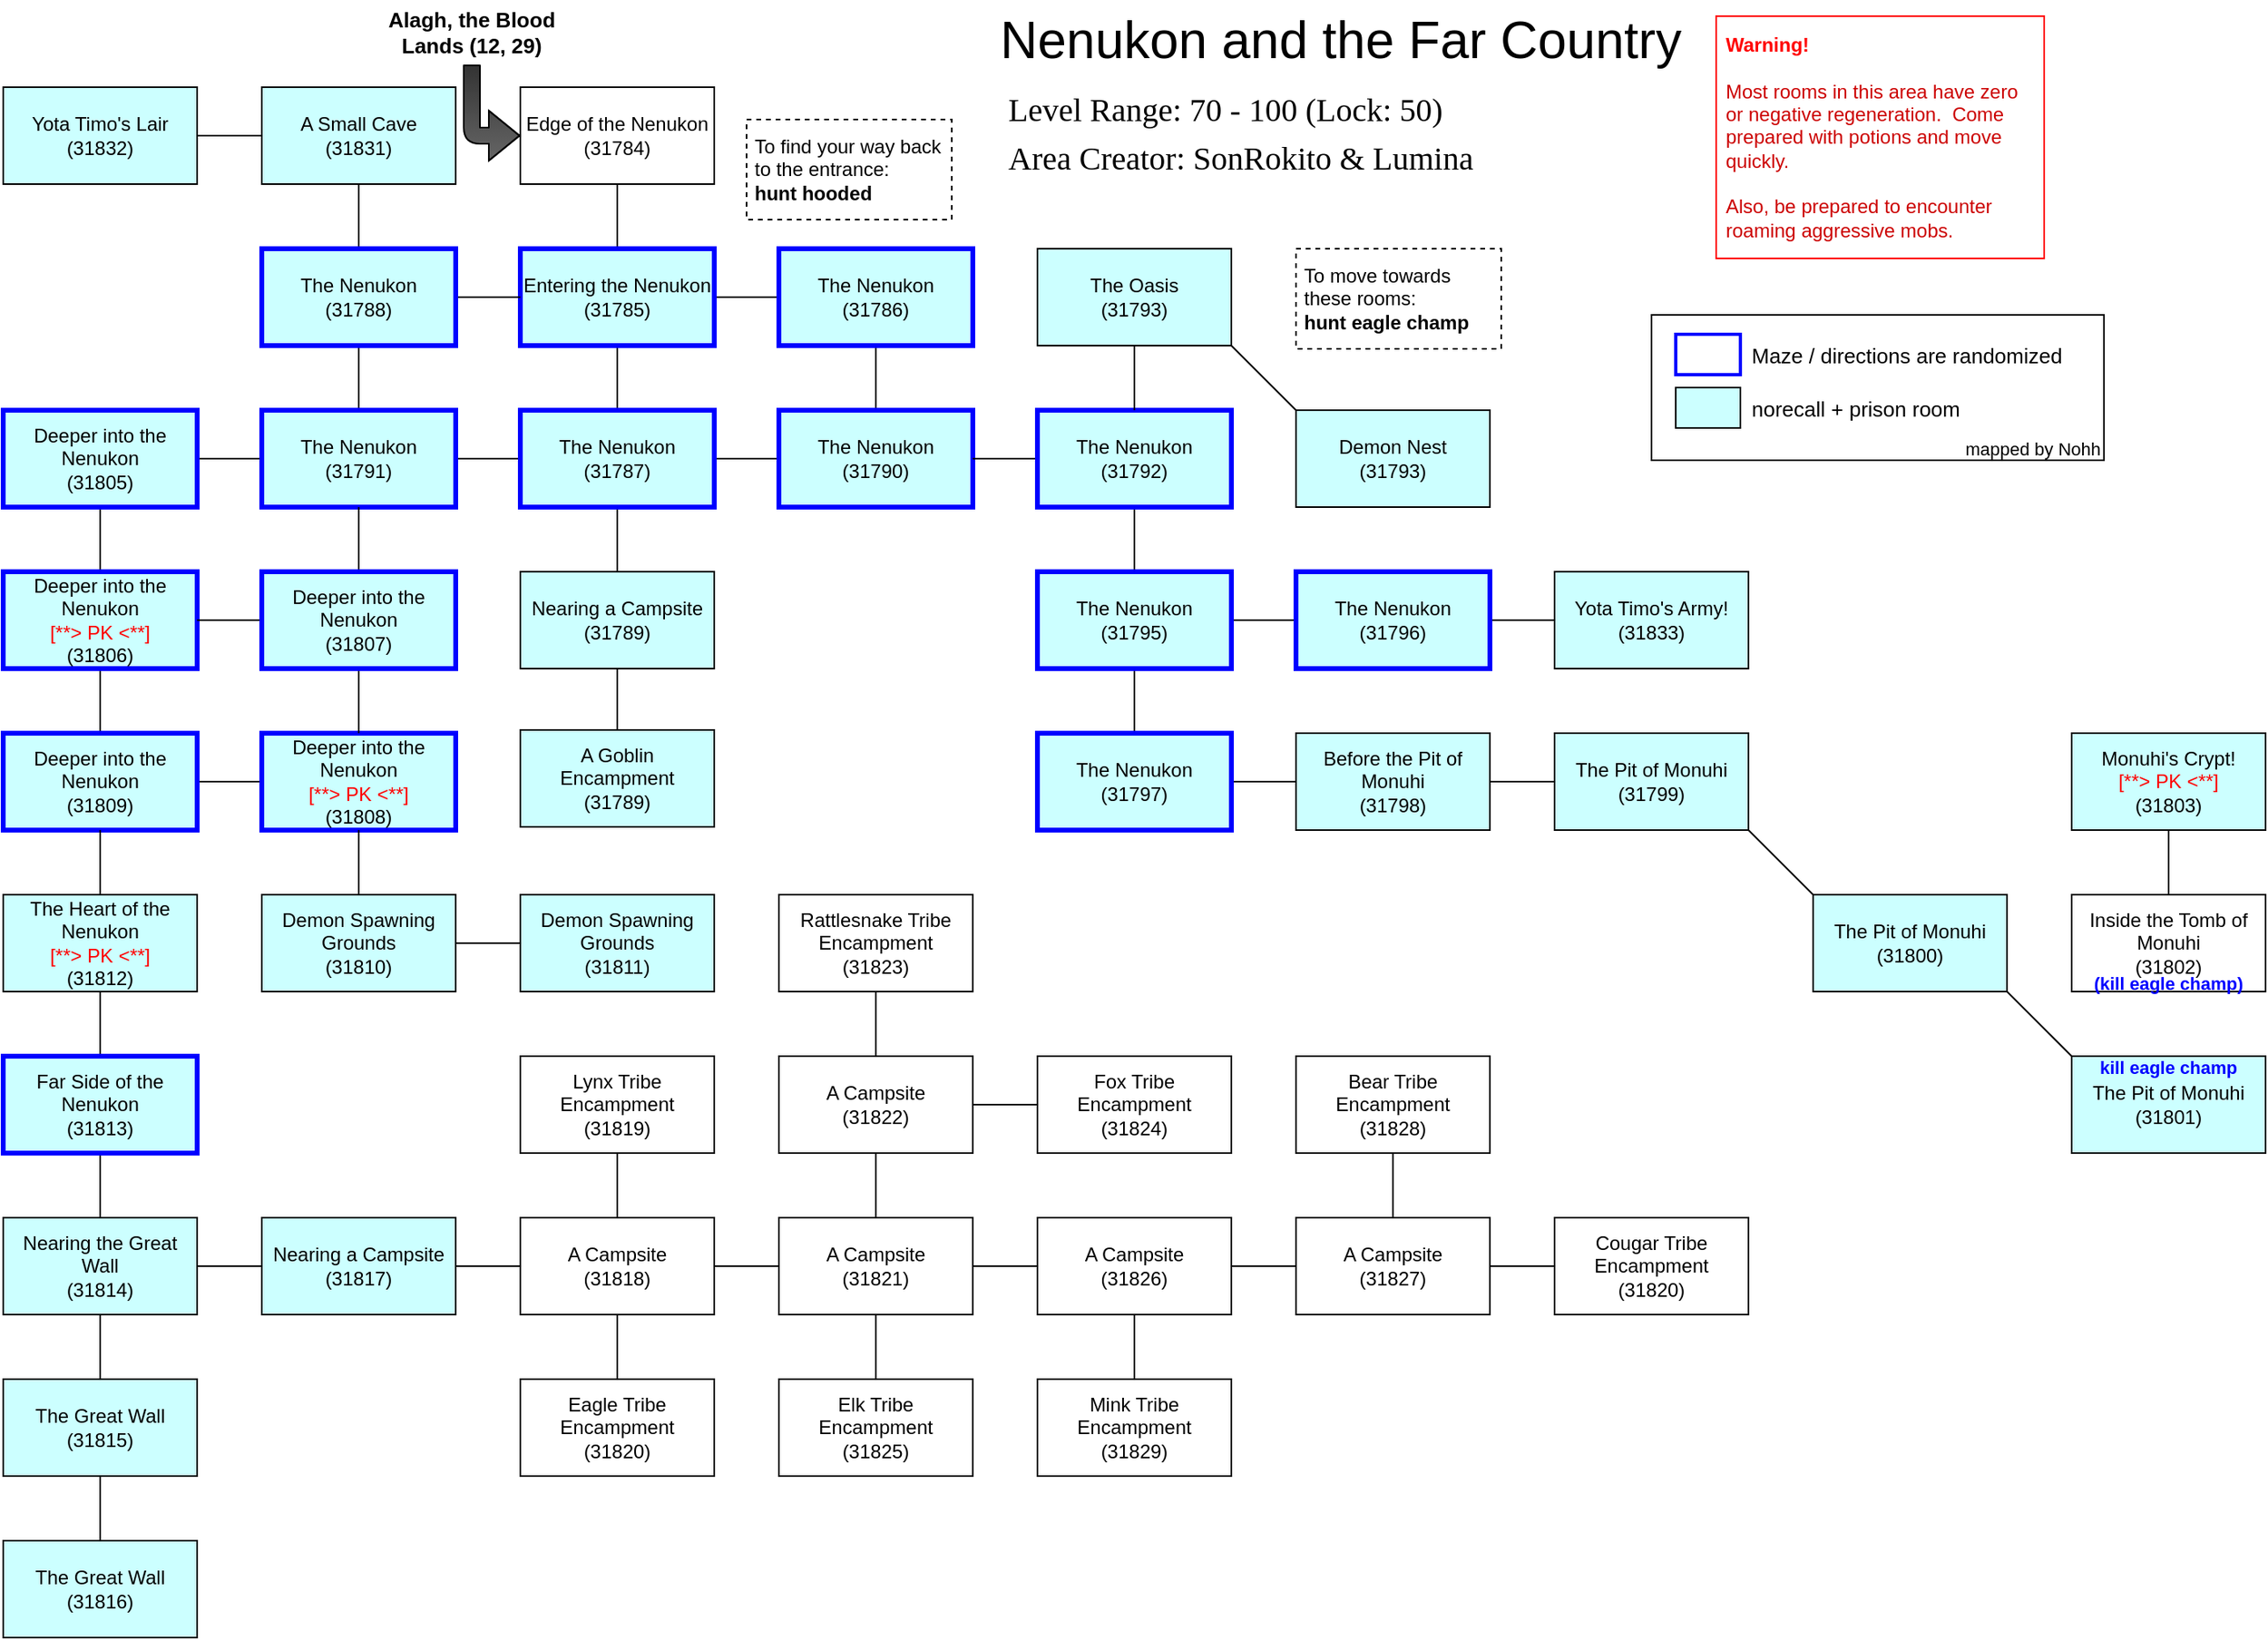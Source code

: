 <mxfile scale="1" border="10">
    <diagram id="r4j8OCH8LPA5-8JfiloW" name="Page-1">
        <mxGraphModel dx="1714" dy="1139" grid="1" gridSize="5" guides="1" tooltips="1" connect="1" arrows="1" fold="1" page="1" pageScale="1" pageWidth="1600" pageHeight="1200" background="#ffffff" math="0" shadow="0">
            <root>
                <mxCell id="0"/>
                <mxCell id="1" parent="0"/>
                <mxCell id="0A_by2eqg8Z_qzjbImg3-26" value="&lt;div style=&quot;font-size: 32px&quot;&gt;Nenukon and the Far Country&lt;/div&gt;" style="text;html=1;strokeColor=none;fillColor=none;align=left;verticalAlign=middle;whiteSpace=wrap;rounded=0;fontSize=32;fontColor=#000000;" parent="1" vertex="1">
                    <mxGeometry x="635" y="15" width="430" height="30" as="geometry"/>
                </mxCell>
                <UserObject label="Edge of the Nenukon&lt;br&gt;(%room%)" placeholders="1" room="31784" healrate="100" manarate="100" tags="nomobs prison nosummon" id="18">
                    <mxCell style="rounded=0;whiteSpace=wrap;html=1;strokeColor=#000000;fillColor=#FFFFFF;" parent="1" vertex="1">
                        <mxGeometry x="340" y="59" width="120" height="60" as="geometry"/>
                    </mxCell>
                </UserObject>
                <mxCell id="205" value="&lt;font style=&quot;font-size: 20px&quot; face=&quot;Tahoma&quot;&gt;Level Range: 70 - 100 (Lock: 50)&lt;/font&gt;" style="text;html=1;strokeColor=none;fillColor=none;align=left;verticalAlign=middle;whiteSpace=wrap;rounded=0;" parent="1" vertex="1">
                    <mxGeometry x="640" y="62" width="364" height="20" as="geometry"/>
                </mxCell>
                <mxCell id="206" value="&lt;font style=&quot;font-size: 20px&quot; face=&quot;Tahoma&quot;&gt;Area Creator: SonRokito &amp;amp; Lumina&lt;/font&gt;" style="text;html=1;strokeColor=none;fillColor=none;align=left;verticalAlign=middle;whiteSpace=wrap;rounded=0;" parent="1" vertex="1">
                    <mxGeometry x="640" y="92" width="416" height="20" as="geometry"/>
                </mxCell>
                <mxCell id="214" value="&lt;b&gt;&lt;font style=&quot;font-size: 13px&quot;&gt;Alagh, the Blood Lands (12, 29)&lt;/font&gt;&lt;/b&gt;" style="text;html=1;strokeColor=none;fillColor=none;align=center;verticalAlign=middle;whiteSpace=wrap;rounded=0;" parent="1" vertex="1">
                    <mxGeometry x="255" y="5" width="110" height="40" as="geometry"/>
                </mxCell>
                <mxCell id="215" value="" style="endArrow=classic;html=1;exitX=0.5;exitY=1;exitDx=0;exitDy=0;entryX=0;entryY=0.5;entryDx=0;entryDy=0;shape=flexArrow;fillColor=#333333;gradientColor=#666666;edgeStyle=elbowEdgeStyle;" parent="1" source="214" target="18" edge="1">
                    <mxGeometry width="50" height="50" relative="1" as="geometry">
                        <mxPoint x="685" y="444" as="sourcePoint"/>
                        <mxPoint x="735" y="394" as="targetPoint"/>
                        <Array as="points">
                            <mxPoint x="310" y="49"/>
                            <mxPoint x="315" y="44"/>
                        </Array>
                    </mxGeometry>
                </mxCell>
                <mxCell id="288" value="" style="edgeStyle=none;rounded=0;orthogonalLoop=1;jettySize=auto;html=1;endArrow=none;endFill=0;" parent="1" source="256" target="269" edge="1">
                    <mxGeometry relative="1" as="geometry"/>
                </mxCell>
                <mxCell id="289" value="" style="edgeStyle=none;rounded=0;orthogonalLoop=1;jettySize=auto;html=1;endArrow=none;endFill=0;" parent="1" source="256" target="257" edge="1">
                    <mxGeometry relative="1" as="geometry"/>
                </mxCell>
                <mxCell id="368" style="edgeStyle=none;rounded=0;orthogonalLoop=1;jettySize=auto;html=1;exitX=0.5;exitY=0;exitDx=0;exitDy=0;entryX=0.5;entryY=1;entryDx=0;entryDy=0;endArrow=none;endFill=0;" parent="1" source="256" target="18" edge="1">
                    <mxGeometry relative="1" as="geometry"/>
                </mxCell>
                <UserObject label="Entering the Nenukon&lt;br&gt;(%room%)" placeholders="1" room="31785" healrate="50" manarate="50" tags="norecall prison" id="256">
                    <mxCell style="rounded=0;whiteSpace=wrap;html=1;fillColor=#CCFFFF;strokeColor=#0000FF;strokeWidth=3;" parent="1" vertex="1">
                        <mxGeometry x="340" y="159" width="120" height="60" as="geometry"/>
                    </mxCell>
                </UserObject>
                <mxCell id="265" style="edgeStyle=none;rounded=0;orthogonalLoop=1;jettySize=auto;html=1;exitX=0;exitY=0.5;exitDx=0;exitDy=0;endArrow=none;endFill=0;entryX=1;entryY=0.5;entryDx=0;entryDy=0;" parent="1" source="257" target="304" edge="1">
                    <mxGeometry relative="1" as="geometry">
                        <mxPoint x="600" y="139" as="targetPoint"/>
                    </mxGeometry>
                </mxCell>
                <mxCell id="266" style="edgeStyle=none;rounded=0;orthogonalLoop=1;jettySize=auto;html=1;exitX=0.5;exitY=1;exitDx=0;exitDy=0;endArrow=none;endFill=0;entryX=0.5;entryY=0;entryDx=0;entryDy=0;" parent="1" source="257" target="262" edge="1">
                    <mxGeometry relative="1" as="geometry">
                        <mxPoint x="680" y="189" as="targetPoint"/>
                    </mxGeometry>
                </mxCell>
                <mxCell id="267" style="edgeStyle=none;rounded=0;orthogonalLoop=1;jettySize=auto;html=1;exitX=1;exitY=0.5;exitDx=0;exitDy=0;endArrow=none;endFill=0;entryX=1;entryY=0.5;entryDx=0;entryDy=0;" parent="1" source="257" target="272" edge="1">
                    <mxGeometry relative="1" as="geometry">
                        <mxPoint x="600" y="239" as="targetPoint"/>
                    </mxGeometry>
                </mxCell>
                <UserObject label="The Nenukon&lt;br&gt;(%room%)" placeholders="1" room="31787" healrate="-25" manarate="-25" tags="norecall prison" id="257">
                    <mxCell style="rounded=0;whiteSpace=wrap;html=1;align=center;strokeColor=#0000FF;strokeWidth=3;fillColor=#CCFFFF;" parent="1" vertex="1">
                        <mxGeometry x="340" y="259" width="120" height="60" as="geometry"/>
                    </mxCell>
                </UserObject>
                <mxCell id="264" style="edgeStyle=none;rounded=0;orthogonalLoop=1;jettySize=auto;html=1;exitX=0.5;exitY=1;exitDx=0;exitDy=0;entryX=0.5;entryY=0;entryDx=0;entryDy=0;endArrow=none;endFill=0;" parent="1" source="262" target="263" edge="1">
                    <mxGeometry relative="1" as="geometry"/>
                </mxCell>
                <UserObject label="Nearing a Campsite&lt;br&gt;(%room%)" placeholders="1" room="31789" healrate="50" manarate="50" tags="norecall prison" id="262">
                    <mxCell style="rounded=0;whiteSpace=wrap;html=1;align=center;fillColor=#CCFFFF;" parent="1" vertex="1">
                        <mxGeometry x="340" y="359" width="120" height="60" as="geometry"/>
                    </mxCell>
                </UserObject>
                <UserObject label="A Goblin Encampment&lt;br&gt;(%room%)" placeholders="1" room="31789" healrate="100" manarate="100" tags="norecall prison" id="263">
                    <mxCell style="rounded=0;whiteSpace=wrap;html=1;align=center;strokeWidth=1;fillColor=#CCFFFF;" parent="1" vertex="1">
                        <mxGeometry x="340" y="457" width="120" height="60" as="geometry"/>
                    </mxCell>
                </UserObject>
                <mxCell id="287" value="" style="edgeStyle=none;rounded=0;orthogonalLoop=1;jettySize=auto;html=1;endArrow=none;endFill=0;" parent="1" source="269" target="272" edge="1">
                    <mxGeometry relative="1" as="geometry"/>
                </mxCell>
                <UserObject label="The Nenukon&lt;br&gt;(%room%)" placeholders="1" room="31786" healrate="-25" manarate="-25" tags="norecall prison" id="269">
                    <mxCell style="rounded=0;whiteSpace=wrap;html=1;align=center;strokeColor=#0000FF;strokeWidth=3;fillColor=#CCFFFF;" parent="1" vertex="1">
                        <mxGeometry x="500" y="159" width="120" height="60" as="geometry"/>
                    </mxCell>
                </UserObject>
                <UserObject label="The Nenukon&lt;br&gt;(%room%)" placeholders="1" room="31790" healrate="-25" manarate="-25" tags="norecall prison" id="272">
                    <mxCell style="rounded=0;whiteSpace=wrap;html=1;align=center;strokeColor=#0000FF;strokeWidth=3;fillColor=#CCFFFF;" parent="1" vertex="1">
                        <mxGeometry x="500" y="259" width="120" height="60" as="geometry"/>
                    </mxCell>
                </UserObject>
                <mxCell id="279" style="edgeStyle=none;rounded=0;orthogonalLoop=1;jettySize=auto;html=1;exitX=0.5;exitY=1;exitDx=0;exitDy=0;endArrow=none;endFill=0;entryX=0.5;entryY=0;entryDx=0;entryDy=0;" parent="1" source="276" target="284" edge="1">
                    <mxGeometry relative="1" as="geometry">
                        <mxPoint x="790" y="409" as="targetPoint"/>
                    </mxGeometry>
                </mxCell>
                <mxCell id="286" value="" style="edgeStyle=none;rounded=0;orthogonalLoop=1;jettySize=auto;html=1;endArrow=none;endFill=0;" parent="1" source="276" target="272" edge="1">
                    <mxGeometry relative="1" as="geometry"/>
                </mxCell>
                <UserObject label="The Nenukon&lt;br&gt;(%room%)" placeholders="1" room="31792" healrate="-25" manarate="-25" tags="norecall prison" id="276">
                    <mxCell style="rounded=0;whiteSpace=wrap;html=1;align=center;strokeColor=#0000FF;strokeWidth=3;fillColor=#CCFFFF;" parent="1" vertex="1">
                        <mxGeometry x="660" y="259" width="120" height="60" as="geometry"/>
                    </mxCell>
                </UserObject>
                <mxCell id="281" style="edgeStyle=none;rounded=0;orthogonalLoop=1;jettySize=auto;html=1;exitX=0.5;exitY=1;exitDx=0;exitDy=0;entryX=0.5;entryY=0;entryDx=0;entryDy=0;endArrow=none;endFill=0;" parent="1" source="280" target="276" edge="1">
                    <mxGeometry relative="1" as="geometry"/>
                </mxCell>
                <mxCell id="282" style="edgeStyle=none;rounded=0;orthogonalLoop=1;jettySize=auto;html=1;exitX=1;exitY=1;exitDx=0;exitDy=0;endArrow=none;endFill=0;entryX=0;entryY=0;entryDx=0;entryDy=0;" parent="1" source="280" target="283" edge="1">
                    <mxGeometry relative="1" as="geometry">
                        <mxPoint x="820" y="379" as="targetPoint"/>
                    </mxGeometry>
                </mxCell>
                <UserObject label="The Oasis&lt;br&gt;(%room%)" placeholders="1" room="31793" healrate="50" manarate="50" tags="norecall prison" id="280">
                    <mxCell style="rounded=0;whiteSpace=wrap;html=1;align=center;fillColor=#CCFFFF;" parent="1" vertex="1">
                        <mxGeometry x="660" y="159" width="120" height="60" as="geometry"/>
                    </mxCell>
                </UserObject>
                <UserObject label="Demon Nest&lt;br&gt;(%room%)" placeholders="1" room="31793" healrate="0" manarate="0" tags="norecall prison" id="283">
                    <mxCell style="rounded=0;whiteSpace=wrap;html=1;align=center;fillColor=#CCFFFF;" parent="1" vertex="1">
                        <mxGeometry x="820" y="259" width="120" height="60" as="geometry"/>
                    </mxCell>
                </UserObject>
                <mxCell id="291" value="" style="edgeStyle=none;rounded=0;orthogonalLoop=1;jettySize=auto;html=1;endArrow=none;endFill=0;" parent="1" source="284" target="290" edge="1">
                    <mxGeometry relative="1" as="geometry"/>
                </mxCell>
                <mxCell id="370" style="edgeStyle=none;rounded=0;orthogonalLoop=1;jettySize=auto;html=1;exitX=1;exitY=0.5;exitDx=0;exitDy=0;entryX=0;entryY=0.5;entryDx=0;entryDy=0;endArrow=none;endFill=0;" parent="1" source="284" target="369" edge="1">
                    <mxGeometry relative="1" as="geometry"/>
                </mxCell>
                <UserObject label="The Nenukon&lt;br&gt;(%room%)" placeholders="1" room="31795" healrate="-25" manarate="-25" tags="norecall prison" id="284">
                    <mxCell style="rounded=0;whiteSpace=wrap;html=1;align=center;strokeColor=#0000FF;strokeWidth=3;fillColor=#CCFFFF;" parent="1" vertex="1">
                        <mxGeometry x="660" y="359" width="120" height="60" as="geometry"/>
                    </mxCell>
                </UserObject>
                <mxCell id="293" value="" style="edgeStyle=none;rounded=0;orthogonalLoop=1;jettySize=auto;html=1;endArrow=none;endFill=0;" parent="1" source="290" target="292" edge="1">
                    <mxGeometry relative="1" as="geometry"/>
                </mxCell>
                <UserObject label="The Nenukon&lt;br&gt;(%room%)" placeholders="1" room="31797" healrate="-25" manarate="-25" tags="norecall prison" id="290">
                    <mxCell style="rounded=0;whiteSpace=wrap;html=1;align=center;strokeColor=#0000FF;strokeWidth=3;fillColor=#CCFFFF;" parent="1" vertex="1">
                        <mxGeometry x="660" y="459" width="120" height="60" as="geometry"/>
                    </mxCell>
                </UserObject>
                <mxCell id="295" style="edgeStyle=none;rounded=0;orthogonalLoop=1;jettySize=auto;html=1;exitX=1;exitY=0.5;exitDx=0;exitDy=0;entryX=0;entryY=0.5;entryDx=0;entryDy=0;endArrow=none;endFill=0;" parent="1" source="292" target="294" edge="1">
                    <mxGeometry relative="1" as="geometry"/>
                </mxCell>
                <UserObject label="Before the Pit of Monuhi&lt;br&gt;(%room%)" placeholders="1" room="31798" healrate="0" manarate="0" tags="norecall prison" id="292">
                    <mxCell style="rounded=0;whiteSpace=wrap;html=1;align=center;fillColor=#CCFFFF;" parent="1" vertex="1">
                        <mxGeometry x="820" y="459" width="120" height="60" as="geometry"/>
                    </mxCell>
                </UserObject>
                <mxCell id="298" style="edgeStyle=none;rounded=0;orthogonalLoop=1;jettySize=auto;html=1;exitX=1;exitY=1;exitDx=0;exitDy=0;entryX=0;entryY=0;entryDx=0;entryDy=0;endArrow=none;endFill=0;" parent="1" source="294" target="297" edge="1">
                    <mxGeometry relative="1" as="geometry">
                        <mxPoint x="1135" y="639" as="targetPoint"/>
                    </mxGeometry>
                </mxCell>
                <UserObject label="The Pit of Monuhi&lt;br&gt;(%room%)" placeholders="1" room="31799" healrate="100" manarate="100" tags="norecall prison" id="294">
                    <mxCell style="rounded=0;whiteSpace=wrap;html=1;align=center;fillColor=#CCFFFF;" parent="1" vertex="1">
                        <mxGeometry x="980" y="459" width="120" height="60" as="geometry"/>
                    </mxCell>
                </UserObject>
                <mxCell id="300" style="edgeStyle=none;rounded=0;orthogonalLoop=1;jettySize=auto;html=1;exitX=1;exitY=1;exitDx=0;exitDy=0;entryX=0;entryY=0;entryDx=0;entryDy=0;endArrow=none;endFill=0;" parent="1" source="297" target="299" edge="1">
                    <mxGeometry relative="1" as="geometry">
                        <mxPoint x="1135" y="699" as="sourcePoint"/>
                    </mxGeometry>
                </mxCell>
                <UserObject label="The Pit of Monuhi&lt;br&gt;(%room%)" placeholders="1" room="31800" healrate="0" manarate="0" tags="norecall prison" id="297">
                    <mxCell style="rounded=0;whiteSpace=wrap;html=1;align=center;fillColor=#CCFFFF;" parent="1" vertex="1">
                        <mxGeometry x="1140" y="559" width="120" height="60" as="geometry"/>
                    </mxCell>
                </UserObject>
                <mxCell id="303" style="edgeStyle=none;rounded=0;orthogonalLoop=1;jettySize=auto;html=1;exitX=0.5;exitY=0;exitDx=0;exitDy=0;entryX=0.5;entryY=1;entryDx=0;entryDy=0;endArrow=none;endFill=0;" parent="1" source="301" target="302" edge="1">
                    <mxGeometry relative="1" as="geometry"/>
                </mxCell>
                <UserObject label="Monuhi's Crypt!&lt;br&gt;&lt;font color=&quot;#ff0000&quot;&gt;[**&amp;gt; PK &amp;lt;**]&lt;br&gt;&lt;/font&gt;(%room%)&lt;font color=&quot;#ff0000&quot;&gt;&lt;br&gt;&lt;/font&gt;" placeholders="1" room="31803" healrate="-100" manarate="-100" tags="norecall prison pk" id="302">
                    <mxCell style="rounded=0;whiteSpace=wrap;html=1;align=center;fillColor=#CCFFFF;" parent="1" vertex="1">
                        <mxGeometry x="1300" y="459" width="120" height="60" as="geometry"/>
                    </mxCell>
                </UserObject>
                <mxCell id="306" style="edgeStyle=none;rounded=0;orthogonalLoop=1;jettySize=auto;html=1;exitX=0.5;exitY=0;exitDx=0;exitDy=0;entryX=0.5;entryY=1;entryDx=0;entryDy=0;endArrow=none;endFill=0;" parent="1" source="304" target="305" edge="1">
                    <mxGeometry relative="1" as="geometry"/>
                </mxCell>
                <mxCell id="313" style="edgeStyle=none;rounded=0;orthogonalLoop=1;jettySize=auto;html=1;exitX=0;exitY=0.5;exitDx=0;exitDy=0;entryX=1;entryY=0.5;entryDx=0;entryDy=0;endArrow=none;endFill=0;" parent="1" source="304" target="312" edge="1">
                    <mxGeometry relative="1" as="geometry"/>
                </mxCell>
                <UserObject label="The Nenukon&lt;br&gt;(%room%)" placeholders="1" room="31791" healrate="-25" manarate="-25" tags="norecall prison" id="304">
                    <mxCell style="rounded=0;whiteSpace=wrap;html=1;align=center;strokeColor=#0000FF;strokeWidth=3;fillColor=#CCFFFF;" parent="1" vertex="1">
                        <mxGeometry x="180" y="259" width="120" height="60" as="geometry"/>
                    </mxCell>
                </UserObject>
                <mxCell id="308" style="edgeStyle=none;rounded=0;orthogonalLoop=1;jettySize=auto;html=1;exitX=1;exitY=0.5;exitDx=0;exitDy=0;entryX=0;entryY=0.5;entryDx=0;entryDy=0;endArrow=none;endFill=0;" parent="1" source="305" target="256" edge="1">
                    <mxGeometry relative="1" as="geometry"/>
                </mxCell>
                <mxCell id="309" style="edgeStyle=none;rounded=0;orthogonalLoop=1;jettySize=auto;html=1;exitX=0.5;exitY=0;exitDx=0;exitDy=0;entryX=0.5;entryY=1;entryDx=0;entryDy=0;endArrow=none;endFill=0;" parent="1" source="305" target="307" edge="1">
                    <mxGeometry relative="1" as="geometry"/>
                </mxCell>
                <UserObject label="The Nenukon&lt;br&gt;(%room%)" placeholders="1" room="31788" healrate="-25" manarate="-25" tags="norecall prison" id="305">
                    <mxCell style="rounded=0;whiteSpace=wrap;html=1;align=center;strokeColor=#0000FF;strokeWidth=3;fillColor=#CCFFFF;" parent="1" vertex="1">
                        <mxGeometry x="180" y="159" width="120" height="60" as="geometry"/>
                    </mxCell>
                </UserObject>
                <UserObject label="A Small Cave&lt;br&gt;(%room%)" room="31831" healrate="50" manarate="50" tags="norecall prison" placeholders="1" id="307">
                    <mxCell style="rounded=0;whiteSpace=wrap;html=1;align=center;fillColor=#CCFFFF;" parent="1" vertex="1">
                        <mxGeometry x="180" y="59" width="120" height="60" as="geometry"/>
                    </mxCell>
                </UserObject>
                <mxCell id="311" style="edgeStyle=none;rounded=0;orthogonalLoop=1;jettySize=auto;html=1;exitX=1;exitY=0.5;exitDx=0;exitDy=0;entryX=0;entryY=0.5;entryDx=0;entryDy=0;endArrow=none;endFill=0;" parent="1" source="310" target="307" edge="1">
                    <mxGeometry relative="1" as="geometry"/>
                </mxCell>
                <UserObject label="Yota Timo's Lair&lt;br&gt;(%room%)" placeholders="1" room="31832" healrate="0" manarate="0" tags="norecall prison" id="310">
                    <mxCell style="rounded=0;whiteSpace=wrap;html=1;align=center;strokeWidth=1;fillColor=#CCFFFF;" parent="1" vertex="1">
                        <mxGeometry x="20" y="59" width="120" height="60" as="geometry"/>
                    </mxCell>
                </UserObject>
                <mxCell id="315" style="edgeStyle=none;rounded=0;orthogonalLoop=1;jettySize=auto;html=1;exitX=0.5;exitY=1;exitDx=0;exitDy=0;entryX=0.5;entryY=0;entryDx=0;entryDy=0;endArrow=none;endFill=0;" parent="1" source="312" target="314" edge="1">
                    <mxGeometry relative="1" as="geometry"/>
                </mxCell>
                <UserObject label="Deeper into the Nenukon&lt;br&gt;(%room%)" placeholders="1" room="31805" healrate="-40" manarate="-40" tags="norecall prison" id="312">
                    <mxCell style="rounded=0;whiteSpace=wrap;html=1;strokeWidth=3;align=center;strokeColor=#0000FF;fillColor=#CCFFFF;" parent="1" vertex="1">
                        <mxGeometry x="20" y="259" width="120" height="60" as="geometry"/>
                    </mxCell>
                </UserObject>
                <mxCell id="317" style="edgeStyle=none;rounded=0;orthogonalLoop=1;jettySize=auto;html=1;exitX=0.5;exitY=1;exitDx=0;exitDy=0;entryX=0.5;entryY=0;entryDx=0;entryDy=0;endArrow=none;endFill=0;" parent="1" source="314" target="316" edge="1">
                    <mxGeometry relative="1" as="geometry"/>
                </mxCell>
                <UserObject label="Deeper into the Nenukon&lt;br&gt;&lt;font color=&quot;#ff0000&quot;&gt;[**&amp;gt; PK &amp;lt;**]&lt;br&gt;&lt;/font&gt;(%room%)&lt;font color=&quot;#ff0000&quot;&gt;&lt;br&gt;&lt;/font&gt;" placeholders="1" room="31806" healrate="-40" manarate="-40" tags="norecall prison pk" id="314">
                    <mxCell style="rounded=0;whiteSpace=wrap;html=1;strokeWidth=3;align=center;strokeColor=#0000FF;fillColor=#CCFFFF;" parent="1" vertex="1">
                        <mxGeometry x="20" y="359" width="120" height="60" as="geometry"/>
                    </mxCell>
                </UserObject>
                <mxCell id="319" style="edgeStyle=none;rounded=0;orthogonalLoop=1;jettySize=auto;html=1;exitX=1;exitY=0.5;exitDx=0;exitDy=0;entryX=0;entryY=0.5;entryDx=0;entryDy=0;endArrow=none;endFill=0;" parent="1" source="316" target="318" edge="1">
                    <mxGeometry relative="1" as="geometry"/>
                </mxCell>
                <UserObject label="Deeper into the Nenukon&lt;br&gt;(%room%)" placeholders="1" room="31809" healrate="-40" manarate="-40" tags="norecall prison" id="316">
                    <mxCell style="rounded=0;whiteSpace=wrap;html=1;strokeWidth=3;align=center;strokeColor=#0000FF;fillColor=#CCFFFF;" parent="1" vertex="1">
                        <mxGeometry x="20" y="459" width="120" height="60" as="geometry"/>
                    </mxCell>
                </UserObject>
                <UserObject label="Deeper into the Nenukon&lt;br&gt;&lt;font color=&quot;#ff0000&quot;&gt;[**&amp;gt; PK &amp;lt;**]&lt;br&gt;&lt;/font&gt;(%room%)&lt;font color=&quot;#ff0000&quot;&gt;&lt;br&gt;&lt;/font&gt;" placeholders="1" room="31808" healrate="-40" manarate="-40" tags="norecall prison pk" id="318">
                    <mxCell style="rounded=0;whiteSpace=wrap;html=1;strokeWidth=3;align=center;strokeColor=#0000FF;fillColor=#CCFFFF;" parent="1" vertex="1">
                        <mxGeometry x="180" y="459" width="120" height="60" as="geometry"/>
                    </mxCell>
                </UserObject>
                <mxCell id="322" style="edgeStyle=none;rounded=0;orthogonalLoop=1;jettySize=auto;html=1;exitX=1;exitY=0.5;exitDx=0;exitDy=0;entryX=0;entryY=0.5;entryDx=0;entryDy=0;endArrow=none;endFill=0;" parent="1" source="320" target="321" edge="1">
                    <mxGeometry relative="1" as="geometry"/>
                </mxCell>
                <mxCell id="323" style="edgeStyle=none;rounded=0;orthogonalLoop=1;jettySize=auto;html=1;exitX=0.5;exitY=0;exitDx=0;exitDy=0;entryX=0.5;entryY=1;entryDx=0;entryDy=0;endArrow=none;endFill=0;" parent="1" source="320" target="318" edge="1">
                    <mxGeometry relative="1" as="geometry"/>
                </mxCell>
                <UserObject label="Demon Spawning Grounds&lt;br&gt;(%room%)" placeholders="1" room="31810" healrate="0" manarate="0" tags="norecall prison" id="320">
                    <mxCell style="rounded=0;whiteSpace=wrap;html=1;strokeColor=#000000;strokeWidth=1;align=center;fillColor=#CCFFFF;" parent="1" vertex="1">
                        <mxGeometry x="180" y="559" width="120" height="60" as="geometry"/>
                    </mxCell>
                </UserObject>
                <UserObject label="Demon Spawning Grounds&lt;br&gt;(%room%)" placeholders="1" room="31811" healrate="0" manarate="0" tags="norecall prison" id="321">
                    <mxCell style="rounded=0;whiteSpace=wrap;html=1;strokeColor=#000000;strokeWidth=1;align=center;fillColor=#CCFFFF;" parent="1" vertex="1">
                        <mxGeometry x="340" y="559" width="120" height="60" as="geometry"/>
                    </mxCell>
                </UserObject>
                <mxCell id="325" style="edgeStyle=none;rounded=0;orthogonalLoop=1;jettySize=auto;html=1;exitX=0.5;exitY=1;exitDx=0;exitDy=0;entryX=0.5;entryY=0;entryDx=0;entryDy=0;endArrow=none;endFill=0;" parent="1" source="324" target="318" edge="1">
                    <mxGeometry relative="1" as="geometry"/>
                </mxCell>
                <mxCell id="327" style="edgeStyle=none;rounded=0;orthogonalLoop=1;jettySize=auto;html=1;exitX=0;exitY=0.5;exitDx=0;exitDy=0;entryX=1;entryY=0.5;entryDx=0;entryDy=0;endArrow=none;endFill=0;" parent="1" source="324" target="314" edge="1">
                    <mxGeometry relative="1" as="geometry"/>
                </mxCell>
                <mxCell id="367" value="" style="edgeStyle=none;rounded=0;orthogonalLoop=1;jettySize=auto;html=1;endArrow=none;endFill=0;" parent="1" source="324" target="304" edge="1">
                    <mxGeometry relative="1" as="geometry"/>
                </mxCell>
                <UserObject label="Deeper into the Nenukon&lt;br&gt;(%room%)" placeholders="1" room="31807" healrate="-40" manarate="-40" tags="norecall prison" id="324">
                    <mxCell style="rounded=0;whiteSpace=wrap;html=1;strokeWidth=3;align=center;strokeColor=#0000FF;fillColor=#CCFFFF;" parent="1" vertex="1">
                        <mxGeometry x="180" y="359" width="120" height="60" as="geometry"/>
                    </mxCell>
                </UserObject>
                <mxCell id="329" style="edgeStyle=none;rounded=0;orthogonalLoop=1;jettySize=auto;html=1;exitX=0.5;exitY=0;exitDx=0;exitDy=0;entryX=0.5;entryY=1;entryDx=0;entryDy=0;endArrow=none;endFill=0;" parent="1" source="328" target="316" edge="1">
                    <mxGeometry relative="1" as="geometry"/>
                </mxCell>
                <mxCell id="373" style="edgeStyle=none;rounded=0;orthogonalLoop=1;jettySize=auto;html=1;exitX=0.5;exitY=1;exitDx=0;exitDy=0;entryX=0.5;entryY=0;entryDx=0;entryDy=0;endArrow=none;endFill=0;" parent="1" source="328" target="330" edge="1">
                    <mxGeometry relative="1" as="geometry"/>
                </mxCell>
                <UserObject label="The Heart of the Nenukon&lt;br&gt;&lt;font color=&quot;#ff0000&quot;&gt;[**&amp;gt; PK &amp;lt;**]&lt;br&gt;&lt;/font&gt;(%room%)&lt;font color=&quot;#ff0000&quot;&gt;&lt;br&gt;&lt;/font&gt;" placeholders="1" room="31812" healrate="-50" manarate="-50" tags="norecall prison pk" id="328">
                    <mxCell style="rounded=0;whiteSpace=wrap;html=1;strokeColor=#000000;strokeWidth=1;align=center;fillColor=#CCFFFF;" parent="1" vertex="1">
                        <mxGeometry x="20" y="559" width="120" height="60" as="geometry"/>
                    </mxCell>
                </UserObject>
                <mxCell id="374" style="edgeStyle=none;rounded=0;orthogonalLoop=1;jettySize=auto;html=1;exitX=0.5;exitY=1;exitDx=0;exitDy=0;entryX=0.5;entryY=0;entryDx=0;entryDy=0;endArrow=none;endFill=0;" parent="1" source="330" target="332" edge="1">
                    <mxGeometry relative="1" as="geometry"/>
                </mxCell>
                <UserObject label="Far Side of the Nenukon&lt;br&gt;(%room%)" placeholders="1" room="31813" healrate="-30" manarate="-30" tags="norecall prison" id="330">
                    <mxCell style="rounded=0;whiteSpace=wrap;html=1;strokeWidth=3;align=center;strokeColor=#0000FF;fillColor=#CCFFFF;" parent="1" vertex="1">
                        <mxGeometry x="20" y="659" width="120" height="60" as="geometry"/>
                    </mxCell>
                </UserObject>
                <mxCell id="336" style="edgeStyle=none;rounded=0;orthogonalLoop=1;jettySize=auto;html=1;exitX=0.5;exitY=1;exitDx=0;exitDy=0;entryX=0.5;entryY=0;entryDx=0;entryDy=0;endArrow=none;endFill=0;" parent="1" source="332" target="334" edge="1">
                    <mxGeometry relative="1" as="geometry"/>
                </mxCell>
                <mxCell id="340" style="edgeStyle=none;rounded=0;orthogonalLoop=1;jettySize=auto;html=1;exitX=1;exitY=0.5;exitDx=0;exitDy=0;entryX=0;entryY=0.5;entryDx=0;entryDy=0;endArrow=none;endFill=0;" parent="1" source="332" target="339" edge="1">
                    <mxGeometry relative="1" as="geometry"/>
                </mxCell>
                <UserObject label="Nearing the Great Wall&lt;br&gt;(%room%)" placeholders="1" room="31814" healrate="50" manarate="50" tags="norecall prison" id="332">
                    <mxCell style="rounded=0;whiteSpace=wrap;html=1;strokeColor=#000000;strokeWidth=1;align=center;fillColor=#CCFFFF;" parent="1" vertex="1">
                        <mxGeometry x="20" y="759" width="120" height="60" as="geometry"/>
                    </mxCell>
                </UserObject>
                <mxCell id="337" style="edgeStyle=none;rounded=0;orthogonalLoop=1;jettySize=auto;html=1;exitX=0.5;exitY=1;exitDx=0;exitDy=0;entryX=0.5;entryY=0;entryDx=0;entryDy=0;endArrow=none;endFill=0;" parent="1" source="334" target="335" edge="1">
                    <mxGeometry relative="1" as="geometry"/>
                </mxCell>
                <UserObject label="The Great Wall&lt;br&gt;(%room%)" placeholders="1" room="31815" healrate="50" manarate="50" tags="norecall prison" id="334">
                    <mxCell style="rounded=0;whiteSpace=wrap;html=1;strokeColor=#000000;strokeWidth=1;align=center;fillColor=#CCFFFF;" parent="1" vertex="1">
                        <mxGeometry x="20" y="859" width="120" height="60" as="geometry"/>
                    </mxCell>
                </UserObject>
                <UserObject label="The Great Wall&lt;br&gt;(%room%)" placeholders="1" room="31816" healrate="50" manarate="50" tags="norecall prison" id="335">
                    <mxCell style="rounded=0;whiteSpace=wrap;html=1;strokeColor=#000000;strokeWidth=1;align=center;fillColor=#CCFFFF;" parent="1" vertex="1">
                        <mxGeometry x="20" y="959" width="120" height="60" as="geometry"/>
                    </mxCell>
                </UserObject>
                <mxCell id="342" style="edgeStyle=none;rounded=0;orthogonalLoop=1;jettySize=auto;html=1;exitX=1;exitY=0.5;exitDx=0;exitDy=0;entryX=0;entryY=0.5;entryDx=0;entryDy=0;endArrow=none;endFill=0;" parent="1" source="339" target="341" edge="1">
                    <mxGeometry relative="1" as="geometry"/>
                </mxCell>
                <UserObject label="Nearing a Campsite&lt;br&gt;(%room%)" placeholders="1" room="31817" healrate="50" manarate="50" tags="norecall prison" id="339">
                    <mxCell style="rounded=0;whiteSpace=wrap;html=1;strokeColor=#000000;strokeWidth=1;align=center;fillColor=#CCFFFF;" parent="1" vertex="1">
                        <mxGeometry x="180" y="759" width="120" height="60" as="geometry"/>
                    </mxCell>
                </UserObject>
                <mxCell id="345" style="edgeStyle=none;rounded=0;orthogonalLoop=1;jettySize=auto;html=1;exitX=0.5;exitY=0;exitDx=0;exitDy=0;entryX=0.5;entryY=1;entryDx=0;entryDy=0;endArrow=none;endFill=0;" parent="1" source="341" target="343" edge="1">
                    <mxGeometry relative="1" as="geometry"/>
                </mxCell>
                <mxCell id="346" style="edgeStyle=none;rounded=0;orthogonalLoop=1;jettySize=auto;html=1;exitX=0.5;exitY=1;exitDx=0;exitDy=0;entryX=0.5;entryY=0;entryDx=0;entryDy=0;endArrow=none;endFill=0;" parent="1" source="341" target="344" edge="1">
                    <mxGeometry relative="1" as="geometry"/>
                </mxCell>
                <mxCell id="351" style="edgeStyle=none;rounded=0;orthogonalLoop=1;jettySize=auto;html=1;exitX=1;exitY=0.5;exitDx=0;exitDy=0;entryX=0;entryY=0.5;entryDx=0;entryDy=0;endArrow=none;endFill=0;" parent="1" source="341" target="347" edge="1">
                    <mxGeometry relative="1" as="geometry"/>
                </mxCell>
                <UserObject label="A Campsite&lt;br&gt;(%room%)" placeholders="1" room="31818" healrate="50" manarate="50" id="341">
                    <mxCell style="rounded=0;whiteSpace=wrap;html=1;strokeColor=#000000;strokeWidth=1;align=center;fillColor=#FFFFFF;" parent="1" vertex="1">
                        <mxGeometry x="340" y="759" width="120" height="60" as="geometry"/>
                    </mxCell>
                </UserObject>
                <UserObject label="Lynx Tribe Encampment&lt;br&gt;(%room%)" placeholders="1" room="31819" healrate="100" manarate="100" id="343">
                    <mxCell style="rounded=0;whiteSpace=wrap;html=1;strokeColor=#000000;strokeWidth=1;align=center;fillColor=#FFFFFF;" parent="1" vertex="1">
                        <mxGeometry x="340" y="659" width="120" height="60" as="geometry"/>
                    </mxCell>
                </UserObject>
                <UserObject label="Eagle Tribe Encampment&lt;br&gt;(%room%)" placeholders="1" room="31820" healrate="100" manarate="100" id="344">
                    <mxCell style="rounded=0;whiteSpace=wrap;html=1;strokeColor=#000000;strokeWidth=1;align=center;fillColor=#FFFFFF;" parent="1" vertex="1">
                        <mxGeometry x="340" y="859" width="120" height="60" as="geometry"/>
                    </mxCell>
                </UserObject>
                <mxCell id="352" style="edgeStyle=none;rounded=0;orthogonalLoop=1;jettySize=auto;html=1;exitX=0.5;exitY=0;exitDx=0;exitDy=0;entryX=0.5;entryY=1;entryDx=0;entryDy=0;endArrow=none;endFill=0;" parent="1" source="347" target="348" edge="1">
                    <mxGeometry relative="1" as="geometry"/>
                </mxCell>
                <mxCell id="359" style="edgeStyle=none;rounded=0;orthogonalLoop=1;jettySize=auto;html=1;exitX=1;exitY=0.5;exitDx=0;exitDy=0;entryX=0;entryY=0.5;entryDx=0;entryDy=0;endArrow=none;endFill=0;" parent="1" source="347" target="357" edge="1">
                    <mxGeometry relative="1" as="geometry"/>
                </mxCell>
                <UserObject label="A Campsite&lt;br&gt;(%room%)" placeholders="1" room="31821" healrate="50" manarate="50" id="347">
                    <mxCell style="rounded=0;whiteSpace=wrap;html=1;strokeColor=#000000;strokeWidth=1;align=center;fillColor=#FFFFFF;" parent="1" vertex="1">
                        <mxGeometry x="500" y="759" width="120" height="60" as="geometry"/>
                    </mxCell>
                </UserObject>
                <mxCell id="354" style="edgeStyle=none;rounded=0;orthogonalLoop=1;jettySize=auto;html=1;exitX=0.5;exitY=0;exitDx=0;exitDy=0;entryX=0.5;entryY=1;entryDx=0;entryDy=0;endArrow=none;endFill=0;" parent="1" source="348" target="349" edge="1">
                    <mxGeometry relative="1" as="geometry"/>
                </mxCell>
                <mxCell id="356" style="edgeStyle=none;rounded=0;orthogonalLoop=1;jettySize=auto;html=1;exitX=1;exitY=0.5;exitDx=0;exitDy=0;entryX=0;entryY=0.5;entryDx=0;entryDy=0;endArrow=none;endFill=0;" parent="1" source="348" target="355" edge="1">
                    <mxGeometry relative="1" as="geometry"/>
                </mxCell>
                <UserObject label="A Campsite&lt;br&gt;(%room%)" placeholders="1" room="31822" healrate="50" manarate="50" id="348">
                    <mxCell style="rounded=0;whiteSpace=wrap;html=1;strokeColor=#000000;strokeWidth=1;align=center;fillColor=#FFFFFF;" parent="1" vertex="1">
                        <mxGeometry x="500" y="659" width="120" height="60" as="geometry"/>
                    </mxCell>
                </UserObject>
                <UserObject label="Rattlesnake Tribe Encampment&lt;br&gt;(%room%)" placeholders="1" room="31823" healrate="100" manarate="100" id="349">
                    <mxCell style="rounded=0;whiteSpace=wrap;html=1;strokeColor=#000000;strokeWidth=1;align=center;fillColor=#FFFFFF;" parent="1" vertex="1">
                        <mxGeometry x="500" y="559" width="120" height="60" as="geometry"/>
                    </mxCell>
                </UserObject>
                <mxCell id="353" style="edgeStyle=none;rounded=0;orthogonalLoop=1;jettySize=auto;html=1;exitX=0.5;exitY=0;exitDx=0;exitDy=0;entryX=0.5;entryY=1;entryDx=0;entryDy=0;endArrow=none;endFill=0;" parent="1" source="350" target="347" edge="1">
                    <mxGeometry relative="1" as="geometry"/>
                </mxCell>
                <UserObject label="Elk Tribe Encampment&lt;br&gt;(%room%)" placeholders="1" room="31825" healrate="100" manarate="100" id="350">
                    <mxCell style="rounded=0;whiteSpace=wrap;html=1;strokeColor=#000000;strokeWidth=1;align=center;fillColor=#FFFFFF;" parent="1" vertex="1">
                        <mxGeometry x="500" y="859" width="120" height="60" as="geometry"/>
                    </mxCell>
                </UserObject>
                <UserObject label="Fox Tribe Encampment&lt;br&gt;(%room%)" placeholders="1" room="31824" healrate="100" manarate="100" id="355">
                    <mxCell style="rounded=0;whiteSpace=wrap;html=1;strokeColor=#000000;strokeWidth=1;align=center;fillColor=#FFFFFF;" parent="1" vertex="1">
                        <mxGeometry x="660" y="659" width="120" height="60" as="geometry"/>
                    </mxCell>
                </UserObject>
                <mxCell id="360" style="edgeStyle=none;rounded=0;orthogonalLoop=1;jettySize=auto;html=1;exitX=0.5;exitY=1;exitDx=0;exitDy=0;entryX=0.5;entryY=0;entryDx=0;entryDy=0;endArrow=none;endFill=0;" parent="1" source="357" target="358" edge="1">
                    <mxGeometry relative="1" as="geometry"/>
                </mxCell>
                <mxCell id="364" value="" style="edgeStyle=none;rounded=0;orthogonalLoop=1;jettySize=auto;html=1;endArrow=none;endFill=0;" parent="1" source="357" target="361" edge="1">
                    <mxGeometry relative="1" as="geometry"/>
                </mxCell>
                <UserObject label="A Campsite&lt;br&gt;(%room%)" placeholders="1" room="31826" healrate="50" manarate="50" id="357">
                    <mxCell style="rounded=0;whiteSpace=wrap;html=1;strokeColor=#000000;strokeWidth=1;align=center;fillColor=#FFFFFF;" parent="1" vertex="1">
                        <mxGeometry x="660" y="759" width="120" height="60" as="geometry"/>
                    </mxCell>
                </UserObject>
                <UserObject label="Mink Tribe Encampment&lt;br&gt;(%room%)" placeholders="1" room="31829" healrate="100" manarate="100" id="358">
                    <mxCell style="rounded=0;whiteSpace=wrap;html=1;strokeColor=#000000;strokeWidth=1;align=center;fillColor=#FFFFFF;" parent="1" vertex="1">
                        <mxGeometry x="660" y="859" width="120" height="60" as="geometry"/>
                    </mxCell>
                </UserObject>
                <mxCell id="365" value="" style="edgeStyle=none;rounded=0;orthogonalLoop=1;jettySize=auto;html=1;endArrow=none;endFill=0;" parent="1" source="361" target="362" edge="1">
                    <mxGeometry relative="1" as="geometry"/>
                </mxCell>
                <mxCell id="366" value="" style="edgeStyle=none;rounded=0;orthogonalLoop=1;jettySize=auto;html=1;endArrow=none;endFill=0;" parent="1" source="361" target="363" edge="1">
                    <mxGeometry relative="1" as="geometry"/>
                </mxCell>
                <UserObject label="A Campsite&lt;br&gt;(%room%)" placeholders="1" room="31827" healrate="50" manarate="50" id="361">
                    <mxCell style="rounded=0;whiteSpace=wrap;html=1;strokeColor=#000000;strokeWidth=1;align=center;fillColor=#FFFFFF;" parent="1" vertex="1">
                        <mxGeometry x="820" y="759" width="120" height="60" as="geometry"/>
                    </mxCell>
                </UserObject>
                <UserObject label="Bear Tribe Encampment&lt;br&gt;(%room%)" placeholders="1" room="31828" healrate="100" manarate="100" id="362">
                    <mxCell style="rounded=0;whiteSpace=wrap;html=1;strokeColor=#000000;strokeWidth=1;align=center;fillColor=#FFFFFF;" parent="1" vertex="1">
                        <mxGeometry x="820" y="659" width="120" height="60" as="geometry"/>
                    </mxCell>
                </UserObject>
                <UserObject label="Cougar Tribe Encampment&lt;br&gt;(%room%)" placeholders="1" room="31820" healrate="100" manarate="100" id="363">
                    <mxCell style="rounded=0;whiteSpace=wrap;html=1;strokeColor=#000000;strokeWidth=1;align=center;fillColor=#FFFFFF;" parent="1" vertex="1">
                        <mxGeometry x="980" y="759" width="120" height="60" as="geometry"/>
                    </mxCell>
                </UserObject>
                <mxCell id="372" style="edgeStyle=none;rounded=0;orthogonalLoop=1;jettySize=auto;html=1;exitX=1;exitY=0.5;exitDx=0;exitDy=0;entryX=0;entryY=0.5;entryDx=0;entryDy=0;endArrow=none;endFill=0;" parent="1" source="369" target="371" edge="1">
                    <mxGeometry relative="1" as="geometry"/>
                </mxCell>
                <UserObject label="The Nenukon&lt;br&gt;(%room%)" room="31796" placeholders="1" healrate="-25" manarate="-25" tags="norecall prison" id="369">
                    <mxCell style="rounded=0;whiteSpace=wrap;html=1;strokeWidth=3;align=center;strokeColor=#0000FF;fillColor=#CCFFFF;" parent="1" vertex="1">
                        <mxGeometry x="820" y="359" width="120" height="60" as="geometry"/>
                    </mxCell>
                </UserObject>
                <UserObject label="Yota Timo's Army!&lt;br&gt;(%room%)" placeholders="1" room="31833" healrate="0" manarate="0" tags="norecall prison" id="371">
                    <mxCell style="rounded=0;whiteSpace=wrap;html=1;strokeColor=#000000;strokeWidth=1;align=center;fillColor=#CCFFFF;" parent="1" vertex="1">
                        <mxGeometry x="980" y="359" width="120" height="60" as="geometry"/>
                    </mxCell>
                </UserObject>
                <object label="" placeholders="1" room="0" healrate="0" manarate="0" tags="norecall prison" id="377">
                    <mxCell style="group;fillColor=#FEF1F1;container=0;" parent="1" vertex="1" connectable="0">
                        <mxGeometry x="1300" y="659" width="120" height="60" as="geometry"/>
                    </mxCell>
                </object>
                <UserObject label="Inside the Tomb of Monuhi&lt;br&gt;(%room%)" placeholders="1" room="31802" healrate="-100" manarate="-100" tags="norecall" id="301">
                    <mxCell style="rounded=0;whiteSpace=wrap;html=1;align=center;fillColor=#FFFFFF;" parent="1" vertex="1">
                        <mxGeometry x="1300" y="559" width="120" height="60" as="geometry"/>
                    </mxCell>
                </UserObject>
                <mxCell id="376" value="(kill eagle champ)" style="text;html=1;strokeColor=none;fillColor=none;align=center;verticalAlign=middle;whiteSpace=wrap;rounded=0;fontStyle=1;fontSize=11;fontColor=#0000FF;" parent="1" vertex="1">
                    <mxGeometry x="1310" y="609" width="100" height="10" as="geometry"/>
                </mxCell>
                <mxCell id="388" value="To find your way back to the entrance:&lt;br&gt;&lt;b&gt;hunt hooded&lt;/b&gt;" style="text;html=1;fillColor=none;align=left;verticalAlign=middle;whiteSpace=wrap;rounded=0;fontSize=12;fontColor=#000000;strokeColor=#000000;perimeterSpacing=0;spacingLeft=3;dashed=1;" parent="1" vertex="1">
                    <mxGeometry x="480" y="79" width="127" height="62" as="geometry"/>
                </mxCell>
                <mxCell id="389" value="To move towards these rooms:&lt;br&gt;&lt;b&gt;hunt eagle champ&lt;/b&gt;" style="text;html=1;fillColor=none;align=left;verticalAlign=middle;whiteSpace=wrap;rounded=0;fontSize=12;fontColor=#000000;strokeColor=#000000;perimeterSpacing=0;spacingLeft=3;dashed=1;spacingRight=0;" parent="1" vertex="1">
                    <mxGeometry x="820" y="159" width="127" height="62" as="geometry"/>
                </mxCell>
                <mxCell id="390" value="&lt;span style=&quot;font-size: 12px&quot;&gt;&lt;font style=&quot;font-size: 12px&quot;&gt;&lt;b style=&quot;color: rgb(255 , 0 , 0)&quot;&gt;Warning!&lt;br&gt;&lt;/b&gt;&lt;br style=&quot;font-size: 12px&quot;&gt;&lt;font color=&quot;#cc0000&quot;&gt;Most rooms in this area have zero or negative regeneration.&amp;nbsp; Come prepared with potions and move quickly.&lt;br&gt;&lt;br&gt;Also, be prepared to encounter roaming aggressive mobs.&lt;br&gt;&lt;/font&gt;&lt;/font&gt;&lt;/span&gt;" style="text;html=1;fillColor=none;align=left;verticalAlign=middle;whiteSpace=wrap;rounded=0;fontSize=12;fontColor=#000000;spacing=6;strokeColor=#FF0000;" parent="1" vertex="1">
                    <mxGeometry x="1080" y="15" width="203" height="150" as="geometry"/>
                </mxCell>
                <mxCell id="391" value="" style="rounded=0;whiteSpace=wrap;html=1;fontSize=13;strokeWidth=1;fillColor=default;" vertex="1" parent="1">
                    <mxGeometry x="1040" y="200" width="280" height="90" as="geometry"/>
                </mxCell>
                <mxCell id="402" value="" style="rounded=0;whiteSpace=wrap;html=1;fontSize=13;strokeWidth=2;fillColor=#FFFFFF;strokeColor=#0000FF;container=0;" vertex="1" parent="1">
                    <mxGeometry x="1055" y="212" width="40" height="25" as="geometry"/>
                </mxCell>
                <mxCell id="403" value="Maze / directions are randomized" style="text;html=1;strokeColor=none;fillColor=none;align=left;verticalAlign=middle;whiteSpace=wrap;rounded=0;fontSize=13;container=0;" vertex="1" parent="1">
                    <mxGeometry x="1100" y="214.5" width="210" height="20" as="geometry"/>
                </mxCell>
                <mxCell id="413" value="" style="rounded=0;whiteSpace=wrap;html=1;fontSize=13;strokeWidth=1;fillColor=#CCFFFF;strokeColor=#000000;container=0;" vertex="1" parent="1">
                    <mxGeometry x="1055" y="245" width="40" height="25" as="geometry"/>
                </mxCell>
                <mxCell id="414" value="norecall + prison room" style="text;html=1;strokeColor=none;fillColor=none;align=left;verticalAlign=middle;whiteSpace=wrap;rounded=0;fontSize=13;container=0;" vertex="1" parent="1">
                    <mxGeometry x="1100" y="247.5" width="210" height="20" as="geometry"/>
                </mxCell>
                <mxCell id="415" value="mapped by Nohh" style="text;html=1;strokeColor=none;fillColor=none;align=right;verticalAlign=middle;whiteSpace=wrap;rounded=0;fontSize=11;fontStyle=0;fontFamily=Helvetica;" vertex="1" parent="1">
                    <mxGeometry x="1211" y="276" width="109" height="14" as="geometry"/>
                </mxCell>
                <UserObject label="The Pit of Monuhi&lt;br&gt;(%room%)" placeholders="1" room="31801" healrate="0" manarate="0" tags="norecall prison" id="299">
                    <mxCell style="rounded=0;whiteSpace=wrap;html=1;align=center;fillColor=#CCFFFF;" parent="1" vertex="1">
                        <mxGeometry x="1300" y="659" width="120" height="60" as="geometry"/>
                    </mxCell>
                </UserObject>
                <mxCell id="375" value="kill eagle champ" style="text;html=1;strokeColor=none;fillColor=none;align=center;verticalAlign=middle;whiteSpace=wrap;rounded=0;fontStyle=1;fontSize=11;fontColor=#0000FF;" parent="1" vertex="1">
                    <mxGeometry x="1310" y="661" width="100" height="10" as="geometry"/>
                </mxCell>
            </root>
        </mxGraphModel>
    </diagram>
</mxfile>